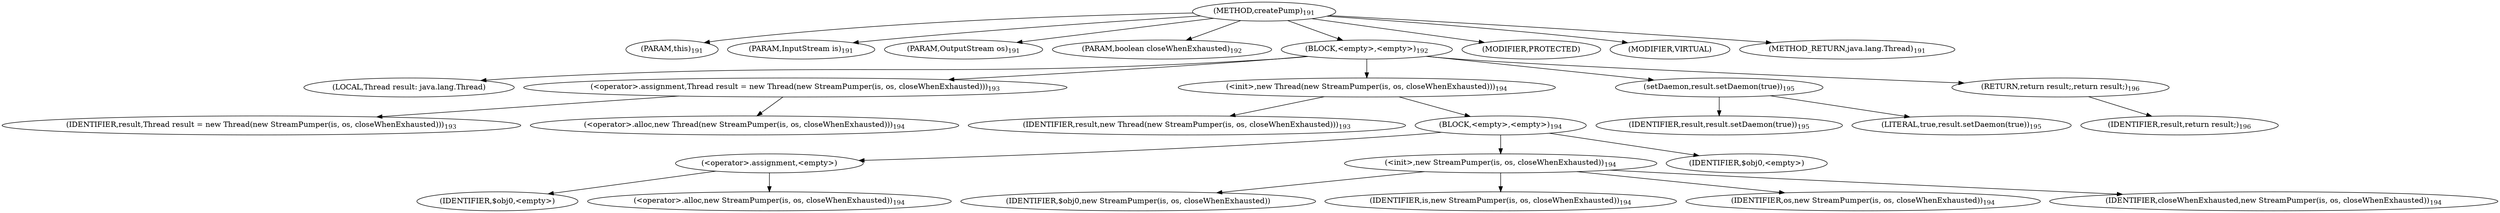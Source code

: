 digraph "createPump" {  
"313" [label = <(METHOD,createPump)<SUB>191</SUB>> ]
"314" [label = <(PARAM,this)<SUB>191</SUB>> ]
"315" [label = <(PARAM,InputStream is)<SUB>191</SUB>> ]
"316" [label = <(PARAM,OutputStream os)<SUB>191</SUB>> ]
"317" [label = <(PARAM,boolean closeWhenExhausted)<SUB>192</SUB>> ]
"318" [label = <(BLOCK,&lt;empty&gt;,&lt;empty&gt;)<SUB>192</SUB>> ]
"26" [label = <(LOCAL,Thread result: java.lang.Thread)> ]
"319" [label = <(&lt;operator&gt;.assignment,Thread result = new Thread(new StreamPumper(is, os, closeWhenExhausted)))<SUB>193</SUB>> ]
"320" [label = <(IDENTIFIER,result,Thread result = new Thread(new StreamPumper(is, os, closeWhenExhausted)))<SUB>193</SUB>> ]
"321" [label = <(&lt;operator&gt;.alloc,new Thread(new StreamPumper(is, os, closeWhenExhausted)))<SUB>194</SUB>> ]
"322" [label = <(&lt;init&gt;,new Thread(new StreamPumper(is, os, closeWhenExhausted)))<SUB>194</SUB>> ]
"25" [label = <(IDENTIFIER,result,new Thread(new StreamPumper(is, os, closeWhenExhausted)))<SUB>193</SUB>> ]
"323" [label = <(BLOCK,&lt;empty&gt;,&lt;empty&gt;)<SUB>194</SUB>> ]
"324" [label = <(&lt;operator&gt;.assignment,&lt;empty&gt;)> ]
"325" [label = <(IDENTIFIER,$obj0,&lt;empty&gt;)> ]
"326" [label = <(&lt;operator&gt;.alloc,new StreamPumper(is, os, closeWhenExhausted))<SUB>194</SUB>> ]
"327" [label = <(&lt;init&gt;,new StreamPumper(is, os, closeWhenExhausted))<SUB>194</SUB>> ]
"328" [label = <(IDENTIFIER,$obj0,new StreamPumper(is, os, closeWhenExhausted))> ]
"329" [label = <(IDENTIFIER,is,new StreamPumper(is, os, closeWhenExhausted))<SUB>194</SUB>> ]
"330" [label = <(IDENTIFIER,os,new StreamPumper(is, os, closeWhenExhausted))<SUB>194</SUB>> ]
"331" [label = <(IDENTIFIER,closeWhenExhausted,new StreamPumper(is, os, closeWhenExhausted))<SUB>194</SUB>> ]
"332" [label = <(IDENTIFIER,$obj0,&lt;empty&gt;)> ]
"333" [label = <(setDaemon,result.setDaemon(true))<SUB>195</SUB>> ]
"334" [label = <(IDENTIFIER,result,result.setDaemon(true))<SUB>195</SUB>> ]
"335" [label = <(LITERAL,true,result.setDaemon(true))<SUB>195</SUB>> ]
"336" [label = <(RETURN,return result;,return result;)<SUB>196</SUB>> ]
"337" [label = <(IDENTIFIER,result,return result;)<SUB>196</SUB>> ]
"338" [label = <(MODIFIER,PROTECTED)> ]
"339" [label = <(MODIFIER,VIRTUAL)> ]
"340" [label = <(METHOD_RETURN,java.lang.Thread)<SUB>191</SUB>> ]
  "313" -> "314" 
  "313" -> "315" 
  "313" -> "316" 
  "313" -> "317" 
  "313" -> "318" 
  "313" -> "338" 
  "313" -> "339" 
  "313" -> "340" 
  "318" -> "26" 
  "318" -> "319" 
  "318" -> "322" 
  "318" -> "333" 
  "318" -> "336" 
  "319" -> "320" 
  "319" -> "321" 
  "322" -> "25" 
  "322" -> "323" 
  "323" -> "324" 
  "323" -> "327" 
  "323" -> "332" 
  "324" -> "325" 
  "324" -> "326" 
  "327" -> "328" 
  "327" -> "329" 
  "327" -> "330" 
  "327" -> "331" 
  "333" -> "334" 
  "333" -> "335" 
  "336" -> "337" 
}

